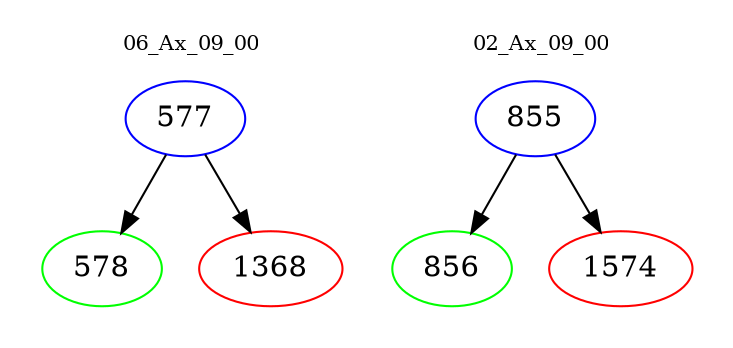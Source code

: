digraph{
subgraph cluster_0 {
color = white
label = "06_Ax_09_00";
fontsize=10;
T0_577 [label="577", color="blue"]
T0_577 -> T0_578 [color="black"]
T0_578 [label="578", color="green"]
T0_577 -> T0_1368 [color="black"]
T0_1368 [label="1368", color="red"]
}
subgraph cluster_1 {
color = white
label = "02_Ax_09_00";
fontsize=10;
T1_855 [label="855", color="blue"]
T1_855 -> T1_856 [color="black"]
T1_856 [label="856", color="green"]
T1_855 -> T1_1574 [color="black"]
T1_1574 [label="1574", color="red"]
}
}
